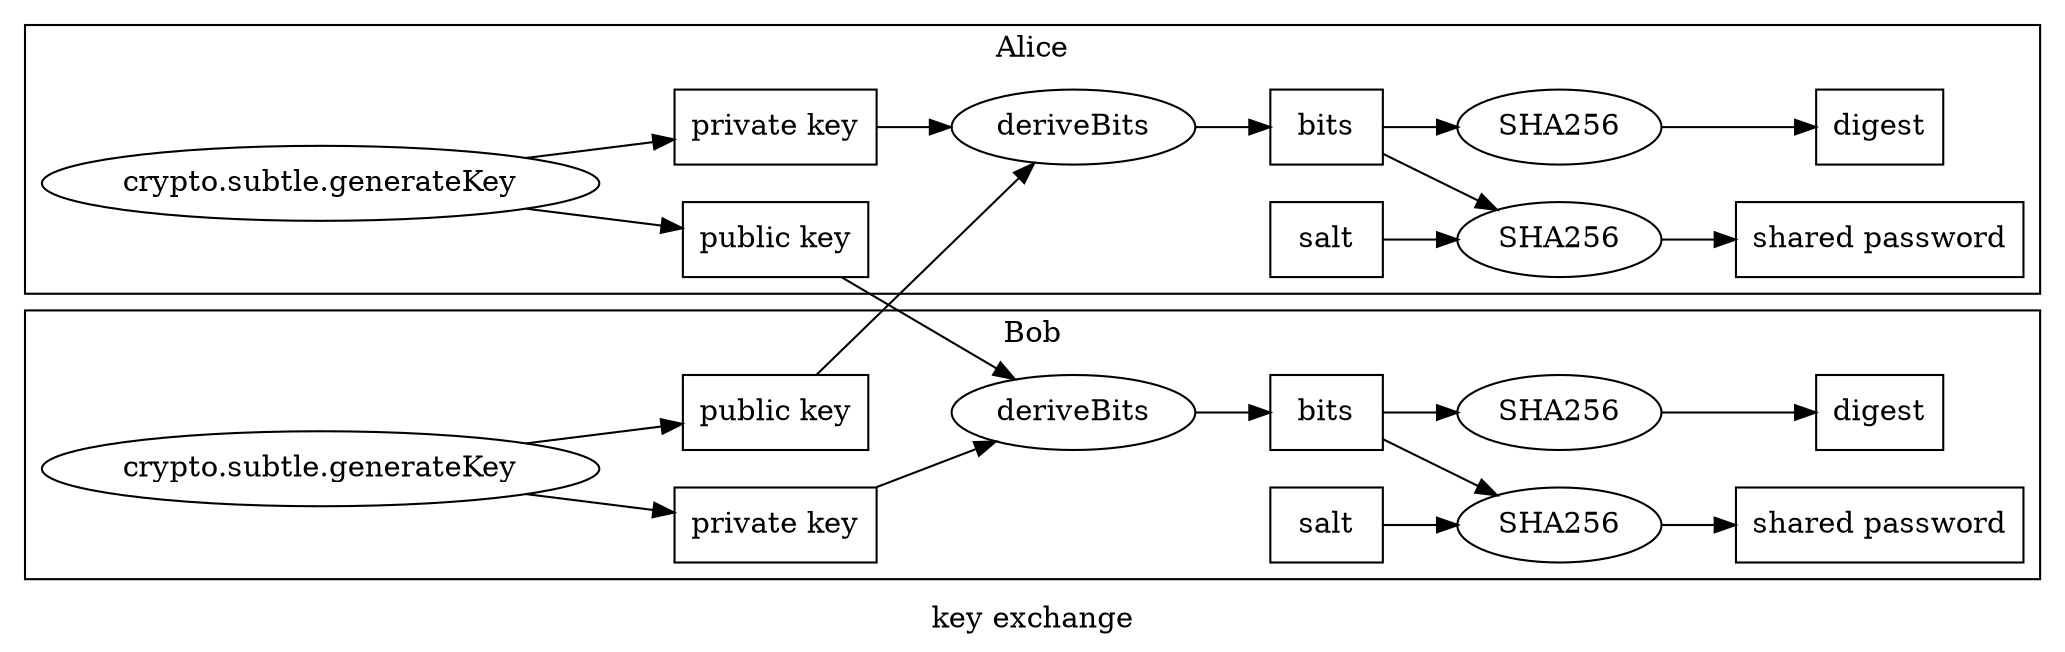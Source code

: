 digraph G {
  label="key exchange";
  graph [ dpi = 300];
  graph [rankdir = LR];
  subgraph cluster_alice{
    label="Alice";
    generateKey_a[ label="crypto.subtle.generateKey" ];
    generateKey_a->publicKey_a;
    generateKey_a->privateKey_a;
    publicKey_a[label="public key" shape="box"];
    privateKey_a[label="private key" shape="box"];
    deriveBits_a[label="deriveBits"];
    deriveBits_a->bits_a->sha_d_a->digest_a;
    bits_a->sha_p_a;
    salt_a->sha_p_a->shared_pw_a;
    sha_d_a[label="SHA256"];
    sha_p_a[label="SHA256"];
    bits_a[label="bits", shape="box"];
    salt_a[label="salt", shape="box"];
    digest_a[label="digest", shape="box"];
    shared_pw_a[label="shared password", shape="box"];
  }
  subgraph cluster_bob{
    label="Bob";
    generateKey_b[ label="crypto.subtle.generateKey" ];
    generateKey_b->publicKey_b;
    generateKey_b->privateKey_b;
    publicKey_b[label="public key" shape="box"];
    privateKey_b[label="private key" shape="box"];
    deriveBits_b[label="deriveBits"];
    deriveBits_b->bits_b->sha_d_b->digest_b;
    bits_b->sha_p_b;
    salt_b->sha_p_b->shared_pw_b;
    sha_d_b[label="SHA256"];
    sha_p_b[label="SHA256"];
    bits_b[label="bits", shape="box"];
    salt_b[label="salt", shape="box"];
    digest_b[label="digest", shape="box"];
    shared_pw_b[label="shared password", shape="box"];
  }
  privateKey_a->deriveBits_a;
  publicKey_b->deriveBits_a;

  privateKey_b->deriveBits_b;
  publicKey_a->deriveBits_b;
}
